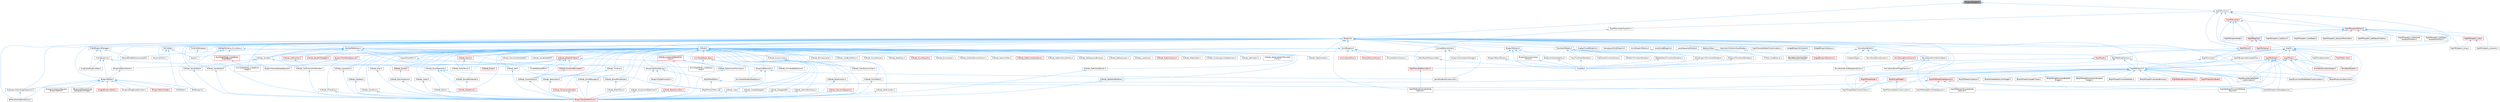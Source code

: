 digraph "BlueprintSupport.h"
{
 // INTERACTIVE_SVG=YES
 // LATEX_PDF_SIZE
  bgcolor="transparent";
  edge [fontname=Helvetica,fontsize=10,labelfontname=Helvetica,labelfontsize=10];
  node [fontname=Helvetica,fontsize=10,shape=box,height=0.2,width=0.4];
  Node1 [id="Node000001",label="BlueprintSupport.h",height=0.2,width=0.4,color="gray40", fillcolor="grey60", style="filled", fontcolor="black",tooltip=" "];
  Node1 -> Node2 [id="edge1_Node000001_Node000002",dir="back",color="steelblue1",style="solid",tooltip=" "];
  Node2 [id="Node000002",label="Blueprint.h",height=0.2,width=0.4,color="grey40", fillcolor="white", style="filled",URL="$d8/d4d/Blueprint_8h.html",tooltip=" "];
  Node2 -> Node3 [id="edge2_Node000002_Node000003",dir="back",color="steelblue1",style="solid",tooltip=" "];
  Node3 [id="Node000003",label="AnimBlueprint.h",height=0.2,width=0.4,color="grey40", fillcolor="white", style="filled",URL="$dc/d30/AnimBlueprint_8h.html",tooltip=" "];
  Node3 -> Node4 [id="edge3_Node000003_Node000004",dir="back",color="steelblue1",style="solid",tooltip=" "];
  Node4 [id="Node000004",label="AnimGraphNode_Base.h",height=0.2,width=0.4,color="red", fillcolor="#FFF0F0", style="filled",URL="$d0/dfb/AnimGraphNode__Base_8h.html",tooltip=" "];
  Node4 -> Node5 [id="edge4_Node000004_Node000005",dir="back",color="steelblue1",style="solid",tooltip=" "];
  Node5 [id="Node000005",label="AnimGraphNodeAlphaOptions.h",height=0.2,width=0.4,color="grey40", fillcolor="white", style="filled",URL="$d6/df6/AnimGraphNodeAlphaOptions_8h.html",tooltip=" "];
  Node4 -> Node40 [id="edge5_Node000004_Node000040",dir="back",color="steelblue1",style="solid",tooltip=" "];
  Node40 [id="Node000040",label="AnimGraphNode_LinkedInput\lPose.h",height=0.2,width=0.4,color="grey40", fillcolor="white", style="filled",URL="$d7/d8c/AnimGraphNode__LinkedInputPose_8h.html",tooltip=" "];
  Node4 -> Node95 [id="edge6_Node000004_Node000095",dir="back",color="steelblue1",style="solid",tooltip=" "];
  Node95 [id="Node000095",label="K2Node_AnimNodeReference.h",height=0.2,width=0.4,color="grey40", fillcolor="white", style="filled",URL="$d2/d81/K2Node__AnimNodeReference_8h.html",tooltip=" "];
  Node3 -> Node96 [id="edge7_Node000003_Node000096",dir="back",color="steelblue1",style="solid",tooltip=" "];
  Node96 [id="Node000096",label="AnimInstanceProxy.h",height=0.2,width=0.4,color="red", fillcolor="#FFF0F0", style="filled",URL="$d6/d6e/AnimInstanceProxy_8h.html",tooltip=" "];
  Node3 -> Node107 [id="edge8_Node000003_Node000107",dir="back",color="steelblue1",style="solid",tooltip=" "];
  Node107 [id="Node000107",label="EditorParentPlayerListObj.h",height=0.2,width=0.4,color="grey40", fillcolor="white", style="filled",URL="$df/d59/EditorParentPlayerListObj_8h.html",tooltip=" "];
  Node107 -> Node108 [id="edge9_Node000107_Node000108",dir="back",color="steelblue1",style="solid",tooltip=" "];
  Node108 [id="Node000108",label="UnrealEd.h",height=0.2,width=0.4,color="grey40", fillcolor="white", style="filled",URL="$d2/d5f/UnrealEd_8h.html",tooltip=" "];
  Node3 -> Node109 [id="edge10_Node000003_Node000109",dir="back",color="steelblue1",style="solid",tooltip=" "];
  Node109 [id="Node000109",label="Engine.h",height=0.2,width=0.4,color="grey40", fillcolor="white", style="filled",URL="$d1/d34/Public_2Engine_8h.html",tooltip=" "];
  Node3 -> Node110 [id="edge11_Node000003_Node000110",dir="back",color="steelblue1",style="solid",tooltip=" "];
  Node110 [id="Node000110",label="EngineSharedPCH.h",height=0.2,width=0.4,color="grey40", fillcolor="white", style="filled",URL="$dc/dbb/EngineSharedPCH_8h.html",tooltip=" "];
  Node110 -> Node111 [id="edge12_Node000110_Node000111",dir="back",color="steelblue1",style="solid",tooltip=" "];
  Node111 [id="Node000111",label="UnrealEdSharedPCH.h",height=0.2,width=0.4,color="grey40", fillcolor="white", style="filled",URL="$d1/de6/UnrealEdSharedPCH_8h.html",tooltip=" "];
  Node3 -> Node112 [id="edge13_Node000003_Node000112",dir="back",color="steelblue1",style="solid",tooltip=" "];
  Node112 [id="Node000112",label="IPersonaPreviewScene.h",height=0.2,width=0.4,color="red", fillcolor="#FFF0F0", style="filled",URL="$d0/d57/IPersonaPreviewScene_8h.html",tooltip=" "];
  Node3 -> Node115 [id="edge14_Node000003_Node000115",dir="back",color="steelblue1",style="solid",tooltip=" "];
  Node115 [id="Node000115",label="PreviewMeshCollection.h",height=0.2,width=0.4,color="grey40", fillcolor="white", style="filled",URL="$dc/d45/PreviewMeshCollection_8h.html",tooltip=" "];
  Node2 -> Node116 [id="edge15_Node000002_Node000116",dir="back",color="steelblue1",style="solid",tooltip=" "];
  Node116 [id="Node000116",label="AnimBlueprintFactory.h",height=0.2,width=0.4,color="grey40", fillcolor="white", style="filled",URL="$dc/d70/AnimBlueprintFactory_8h.html",tooltip=" "];
  Node116 -> Node108 [id="edge16_Node000116_Node000108",dir="back",color="steelblue1",style="solid",tooltip=" "];
  Node2 -> Node117 [id="edge17_Node000002_Node000117",dir="back",color="steelblue1",style="solid",tooltip=" "];
  Node117 [id="Node000117",label="BPVariableDragDropAction.h",height=0.2,width=0.4,color="grey40", fillcolor="white", style="filled",URL="$dd/d23/BPVariableDragDropAction_8h.html",tooltip=" "];
  Node2 -> Node118 [id="edge18_Node000002_Node000118",dir="back",color="steelblue1",style="solid",tooltip=" "];
  Node118 [id="Node000118",label="BehaviorTree.h",height=0.2,width=0.4,color="grey40", fillcolor="white", style="filled",URL="$db/db6/BehaviorTree_8h.html",tooltip=" "];
  Node118 -> Node119 [id="edge19_Node000118_Node000119",dir="back",color="steelblue1",style="solid",tooltip=" "];
  Node119 [id="Node000119",label="BTTask_RunBehavior.h",height=0.2,width=0.4,color="grey40", fillcolor="white", style="filled",URL="$df/def/BTTask__RunBehavior_8h.html",tooltip=" "];
  Node2 -> Node120 [id="edge20_Node000002_Node000120",dir="back",color="steelblue1",style="solid",tooltip=" "];
  Node120 [id="Node000120",label="BlueprintEditor.h",height=0.2,width=0.4,color="grey40", fillcolor="white", style="filled",URL="$df/d7d/BlueprintEditor_8h.html",tooltip=" "];
  Node120 -> Node117 [id="edge21_Node000120_Node000117",dir="back",color="steelblue1",style="solid",tooltip=" "];
  Node120 -> Node121 [id="edge22_Node000120_Node000121",dir="back",color="steelblue1",style="solid",tooltip=" "];
  Node121 [id="Node000121",label="BlueprintDragDropMenuItem.h",height=0.2,width=0.4,color="grey40", fillcolor="white", style="filled",URL="$dc/deb/BlueprintDragDropMenuItem_8h.html",tooltip=" "];
  Node120 -> Node122 [id="edge23_Node000120_Node000122",dir="back",color="steelblue1",style="solid",tooltip=" "];
  Node122 [id="Node000122",label="BlueprintEditorModes.h",height=0.2,width=0.4,color="red", fillcolor="#FFF0F0", style="filled",URL="$d9/d70/BlueprintEditorModes_8h.html",tooltip=" "];
  Node120 -> Node124 [id="edge24_Node000120_Node000124",dir="back",color="steelblue1",style="solid",tooltip=" "];
  Node124 [id="Node000124",label="IDisplayClusterConfigurator\lBlueprintEditor.h",height=0.2,width=0.4,color="grey40", fillcolor="white", style="filled",URL="$dd/d4b/IDisplayClusterConfiguratorBlueprintEditor_8h.html",tooltip=" "];
  Node120 -> Node125 [id="edge25_Node000120_Node000125",dir="back",color="steelblue1",style="solid",tooltip=" "];
  Node125 [id="Node000125",label="MyBlueprintItemDragDropAction.h",height=0.2,width=0.4,color="grey40", fillcolor="white", style="filled",URL="$da/d11/MyBlueprintItemDragDropAction_8h.html",tooltip=" "];
  Node125 -> Node117 [id="edge26_Node000125_Node000117",dir="back",color="steelblue1",style="solid",tooltip=" "];
  Node120 -> Node126 [id="edge27_Node000120_Node000126",dir="back",color="steelblue1",style="solid",tooltip=" "];
  Node126 [id="Node000126",label="SBlueprintEditorSelected\lDebugObjectWidget.h",height=0.2,width=0.4,color="grey40", fillcolor="white", style="filled",URL="$de/d6c/SBlueprintEditorSelectedDebugObjectWidget_8h.html",tooltip=" "];
  Node120 -> Node127 [id="edge28_Node000120_Node000127",dir="back",color="steelblue1",style="solid",tooltip=" "];
  Node127 [id="Node000127",label="SMyBlueprint.h",height=0.2,width=0.4,color="grey40", fillcolor="white", style="filled",URL="$d3/d34/SMyBlueprint_8h.html",tooltip=" "];
  Node120 -> Node128 [id="edge29_Node000120_Node000128",dir="back",color="steelblue1",style="solid",tooltip=" "];
  Node128 [id="Node000128",label="SSCSEditor.h",height=0.2,width=0.4,color="grey40", fillcolor="white", style="filled",URL="$d0/d2e/SSCSEditor_8h.html",tooltip=" "];
  Node120 -> Node129 [id="edge30_Node000120_Node000129",dir="back",color="steelblue1",style="solid",tooltip=" "];
  Node129 [id="Node000129",label="WidgetBlueprintEditor.h",height=0.2,width=0.4,color="red", fillcolor="#FFF0F0", style="filled",URL="$d6/d04/WidgetBlueprintEditor_8h.html",tooltip=" "];
  Node2 -> Node132 [id="edge31_Node000002_Node000132",dir="back",color="steelblue1",style="solid",tooltip=" "];
  Node132 [id="Node000132",label="BlueprintEditorModule.h",height=0.2,width=0.4,color="grey40", fillcolor="white", style="filled",URL="$df/d39/BlueprintEditorModule_8h.html",tooltip=" "];
  Node132 -> Node120 [id="edge32_Node000132_Node000120",dir="back",color="steelblue1",style="solid",tooltip=" "];
  Node2 -> Node133 [id="edge33_Node000002_Node000133",dir="back",color="steelblue1",style="solid",tooltip=" "];
  Node133 [id="Node000133",label="BlueprintEditorSettings.h",height=0.2,width=0.4,color="grey40", fillcolor="white", style="filled",URL="$d4/dbc/BlueprintEditorSettings_8h.html",tooltip=" "];
  Node133 -> Node134 [id="edge34_Node000133_Node000134",dir="back",color="steelblue1",style="solid",tooltip=" "];
  Node134 [id="Node000134",label="BlueprintTypePromotion.h",height=0.2,width=0.4,color="grey40", fillcolor="white", style="filled",URL="$d2/d23/BlueprintTypePromotion_8h.html",tooltip=" "];
  Node133 -> Node135 [id="edge35_Node000133_Node000135",dir="back",color="steelblue1",style="solid",tooltip=" "];
  Node135 [id="Node000135",label="RigVMNewEditor.h",height=0.2,width=0.4,color="grey40", fillcolor="white", style="filled",URL="$df/dd1/RigVMNewEditor_8h.html",tooltip=" "];
  Node135 -> Node136 [id="edge36_Node000135_Node000136",dir="back",color="steelblue1",style="solid",tooltip=" "];
  Node136 [id="Node000136",label="RigVMGraphDetailCustomization.h",height=0.2,width=0.4,color="grey40", fillcolor="white", style="filled",URL="$da/d8c/RigVMGraphDetailCustomization_8h.html",tooltip=" "];
  Node135 -> Node137 [id="edge37_Node000135_Node000137",dir="back",color="steelblue1",style="solid",tooltip=" "];
  Node137 [id="Node000137",label="SRigVMActionMenu.cpp",height=0.2,width=0.4,color="grey40", fillcolor="white", style="filled",URL="$dc/d4c/SRigVMActionMenu_8cpp.html",tooltip=" "];
  Node133 -> Node137 [id="edge38_Node000133_Node000137",dir="back",color="steelblue1",style="solid",tooltip=" "];
  Node2 -> Node138 [id="edge39_Node000002_Node000138",dir="back",color="steelblue1",style="solid",tooltip=" "];
  Node138 [id="Node000138",label="BlueprintEditorUtils.h",height=0.2,width=0.4,color="grey40", fillcolor="white", style="filled",URL="$d7/d3d/BlueprintEditorUtils_8h.html",tooltip=" "];
  Node138 -> Node5 [id="edge40_Node000138_Node000005",dir="back",color="steelblue1",style="solid",tooltip=" "];
  Node138 -> Node139 [id="edge41_Node000138_Node000139",dir="back",color="steelblue1",style="solid",tooltip=" "];
  Node139 [id="Node000139",label="GameModeInfoCustomizer.h",height=0.2,width=0.4,color="grey40", fillcolor="white", style="filled",URL="$d5/df3/GameModeInfoCustomizer_8h.html",tooltip=" "];
  Node138 -> Node137 [id="edge42_Node000138_Node000137",dir="back",color="steelblue1",style="solid",tooltip=" "];
  Node2 -> Node140 [id="edge43_Node000002_Node000140",dir="back",color="steelblue1",style="solid",tooltip=" "];
  Node140 [id="Node000140",label="BlueprintFactory.h",height=0.2,width=0.4,color="grey40", fillcolor="white", style="filled",URL="$dd/d80/BlueprintFactory_8h.html",tooltip=" "];
  Node140 -> Node141 [id="edge44_Node000140_Node000141",dir="back",color="steelblue1",style="solid",tooltip=" "];
  Node141 [id="Node000141",label="BlueprintFunctionLibrary\lFactory.h",height=0.2,width=0.4,color="grey40", fillcolor="white", style="filled",URL="$d2/d9c/BlueprintFunctionLibraryFactory_8h.html",tooltip=" "];
  Node141 -> Node108 [id="edge45_Node000141_Node000108",dir="back",color="steelblue1",style="solid",tooltip=" "];
  Node140 -> Node142 [id="edge46_Node000140_Node000142",dir="back",color="steelblue1",style="solid",tooltip=" "];
  Node142 [id="Node000142",label="BlueprintInterfaceFactory.h",height=0.2,width=0.4,color="grey40", fillcolor="white", style="filled",URL="$d0/de3/BlueprintInterfaceFactory_8h.html",tooltip=" "];
  Node142 -> Node108 [id="edge47_Node000142_Node000108",dir="back",color="steelblue1",style="solid",tooltip=" "];
  Node140 -> Node143 [id="edge48_Node000140_Node000143",dir="back",color="steelblue1",style="solid",tooltip=" "];
  Node143 [id="Node000143",label="BlueprintMacroFactory.h",height=0.2,width=0.4,color="grey40", fillcolor="white", style="filled",URL="$db/d97/BlueprintMacroFactory_8h.html",tooltip=" "];
  Node143 -> Node108 [id="edge49_Node000143_Node000108",dir="back",color="steelblue1",style="solid",tooltip=" "];
  Node140 -> Node108 [id="edge50_Node000140_Node000108",dir="back",color="steelblue1",style="solid",tooltip=" "];
  Node2 -> Node144 [id="edge51_Node000002_Node000144",dir="back",color="steelblue1",style="solid",tooltip=" "];
  Node144 [id="Node000144",label="BlueprintVariableNodeSpawner.h",height=0.2,width=0.4,color="grey40", fillcolor="white", style="filled",URL="$db/dba/BlueprintVariableNodeSpawner_8h.html",tooltip=" "];
  Node2 -> Node145 [id="edge52_Node000002_Node000145",dir="back",color="steelblue1",style="solid",tooltip=" "];
  Node145 [id="Node000145",label="DisplayClusterBlueprint.h",height=0.2,width=0.4,color="grey40", fillcolor="white", style="filled",URL="$d0/d44/DisplayClusterBlueprint_8h.html",tooltip=" "];
  Node2 -> Node146 [id="edge53_Node000002_Node000146",dir="back",color="steelblue1",style="solid",tooltip=" "];
  Node146 [id="Node000146",label="EdGraphSchema_K2_Actions.h",height=0.2,width=0.4,color="grey40", fillcolor="white", style="filled",URL="$d8/d9c/EdGraphSchema__K2__Actions_8h.html",tooltip=" "];
  Node146 -> Node35 [id="edge54_Node000146_Node000035",dir="back",color="steelblue1",style="solid",tooltip=" "];
  Node35 [id="Node000035",label="AnimGraphNode_LinkedAnim\lGraphBase.h",height=0.2,width=0.4,color="red", fillcolor="#FFF0F0", style="filled",URL="$d5/de1/AnimGraphNode__LinkedAnimGraphBase_8h.html",tooltip=" "];
  Node35 -> Node36 [id="edge55_Node000035_Node000036",dir="back",color="steelblue1",style="solid",tooltip=" "];
  Node36 [id="Node000036",label="AnimGraphNode_LinkedAnim\lGraph.h",height=0.2,width=0.4,color="grey40", fillcolor="white", style="filled",URL="$da/dd5/AnimGraphNode__LinkedAnimGraph_8h.html",tooltip=" "];
  Node146 -> Node147 [id="edge56_Node000146_Node000147",dir="back",color="steelblue1",style="solid",tooltip=" "];
  Node147 [id="Node000147",label="BlueprintGraphDefinitions.h",height=0.2,width=0.4,color="red", fillcolor="#FFF0F0", style="filled",URL="$d7/d5e/BlueprintGraphDefinitions_8h.html",tooltip=" "];
  Node146 -> Node149 [id="edge57_Node000146_Node000149",dir="back",color="steelblue1",style="solid",tooltip=" "];
  Node149 [id="Node000149",label="RigVMEdGraphSchema.h",height=0.2,width=0.4,color="grey40", fillcolor="white", style="filled",URL="$dc/de3/RigVMEdGraphSchema_8h.html",tooltip=" "];
  Node149 -> Node150 [id="edge58_Node000149_Node000150",dir="back",color="steelblue1",style="solid",tooltip=" "];
  Node150 [id="Node000150",label="RigVMBlueprint.h",height=0.2,width=0.4,color="grey40", fillcolor="white", style="filled",URL="$df/d44/RigVMBlueprint_8h.html",tooltip=" "];
  Node150 -> Node151 [id="edge59_Node000150_Node000151",dir="back",color="steelblue1",style="solid",tooltip=" "];
  Node151 [id="Node000151",label="RigVMCommentNodeDetailCustomization.h",height=0.2,width=0.4,color="grey40", fillcolor="white", style="filled",URL="$de/ddb/RigVMCommentNodeDetailCustomization_8h.html",tooltip=" "];
  Node150 -> Node152 [id="edge60_Node000150_Node000152",dir="back",color="steelblue1",style="solid",tooltip=" "];
  Node152 [id="Node000152",label="RigVMEdGraphFunctionRefNode\lSpawner.h",height=0.2,width=0.4,color="grey40", fillcolor="white", style="filled",URL="$d3/d16/RigVMEdGraphFunctionRefNodeSpawner_8h.html",tooltip=" "];
  Node150 -> Node153 [id="edge61_Node000150_Node000153",dir="back",color="steelblue1",style="solid",tooltip=" "];
  Node153 [id="Node000153",label="RigVMEdGraphNodeSpawner.h",height=0.2,width=0.4,color="red", fillcolor="#FFF0F0", style="filled",URL="$d4/d8b/RigVMEdGraphNodeSpawner_8h.html",tooltip=" "];
  Node153 -> Node154 [id="edge62_Node000153_Node000154",dir="back",color="steelblue1",style="solid",tooltip=" "];
  Node154 [id="Node000154",label="RigVMEdGraphEnumNodeSpawner.h",height=0.2,width=0.4,color="grey40", fillcolor="white", style="filled",URL="$d3/dfd/RigVMEdGraphEnumNodeSpawner_8h.html",tooltip=" "];
  Node153 -> Node152 [id="edge63_Node000153_Node000152",dir="back",color="steelblue1",style="solid",tooltip=" "];
  Node153 -> Node156 [id="edge64_Node000153_Node000156",dir="back",color="steelblue1",style="solid",tooltip=" "];
  Node156 [id="Node000156",label="RigVMEdGraphTemplateNode\lSpawner.h",height=0.2,width=0.4,color="grey40", fillcolor="white", style="filled",URL="$d9/d6c/RigVMEdGraphTemplateNodeSpawner_8h.html",tooltip=" "];
  Node153 -> Node157 [id="edge65_Node000153_Node000157",dir="back",color="steelblue1",style="solid",tooltip=" "];
  Node157 [id="Node000157",label="RigVMEdGraphUnitNodeSpawner.h",height=0.2,width=0.4,color="grey40", fillcolor="white", style="filled",URL="$d3/d6b/RigVMEdGraphUnitNodeSpawner_8h.html",tooltip=" "];
  Node153 -> Node158 [id="edge66_Node000153_Node000158",dir="back",color="steelblue1",style="solid",tooltip=" "];
  Node158 [id="Node000158",label="RigVMEdGraphVariableNode\lSpawner.h",height=0.2,width=0.4,color="grey40", fillcolor="white", style="filled",URL="$d0/d83/RigVMEdGraphVariableNodeSpawner_8h.html",tooltip=" "];
  Node150 -> Node157 [id="edge67_Node000150_Node000157",dir="back",color="steelblue1",style="solid",tooltip=" "];
  Node150 -> Node159 [id="edge68_Node000150_Node000159",dir="back",color="steelblue1",style="solid",tooltip=" "];
  Node159 [id="Node000159",label="RigVMEditorBlueprintLibrary.h",height=0.2,width=0.4,color="red", fillcolor="#FFF0F0", style="filled",URL="$d9/d31/RigVMEditorBlueprintLibrary_8h.html",tooltip=" "];
  Node150 -> Node136 [id="edge69_Node000150_Node000136",dir="back",color="steelblue1",style="solid",tooltip=" "];
  Node150 -> Node161 [id="edge70_Node000150_Node000161",dir="back",color="steelblue1",style="solid",tooltip=" "];
  Node161 [id="Node000161",label="RigVMLocalVariableDetail\lCustomization.h",height=0.2,width=0.4,color="grey40", fillcolor="white", style="filled",URL="$de/de8/RigVMLocalVariableDetailCustomization_8h.html",tooltip=" "];
  Node150 -> Node162 [id="edge71_Node000150_Node000162",dir="back",color="steelblue1",style="solid",tooltip=" "];
  Node162 [id="Node000162",label="RigVMTreeToolkitNode.h",height=0.2,width=0.4,color="red", fillcolor="#FFF0F0", style="filled",URL="$dc/d84/RigVMTreeToolkitNode_8h.html",tooltip=" "];
  Node150 -> Node167 [id="edge72_Node000150_Node000167",dir="back",color="steelblue1",style="solid",tooltip=" "];
  Node167 [id="Node000167",label="RigVMVariantDetailCustomization.h",height=0.2,width=0.4,color="grey40", fillcolor="white", style="filled",URL="$d2/db8/RigVMVariantDetailCustomization_8h.html",tooltip=" "];
  Node150 -> Node137 [id="edge73_Node000150_Node000137",dir="back",color="steelblue1",style="solid",tooltip=" "];
  Node150 -> Node168 [id="edge74_Node000150_Node000168",dir="back",color="steelblue1",style="solid",tooltip=" "];
  Node168 [id="Node000168",label="SRigVMDetailsInspector.h",height=0.2,width=0.4,color="grey40", fillcolor="white", style="filled",URL="$df/dfb/SRigVMDetailsInspector_8h.html",tooltip=" "];
  Node150 -> Node169 [id="edge75_Node000150_Node000169",dir="back",color="steelblue1",style="solid",tooltip=" "];
  Node169 [id="Node000169",label="SRigVMExecutionStackView.h",height=0.2,width=0.4,color="grey40", fillcolor="white", style="filled",URL="$d9/d2b/SRigVMExecutionStackView_8h.html",tooltip=" "];
  Node150 -> Node170 [id="edge76_Node000150_Node000170",dir="back",color="steelblue1",style="solid",tooltip=" "];
  Node170 [id="Node000170",label="SRigVMGraphBreakLinksWidget.h",height=0.2,width=0.4,color="grey40", fillcolor="white", style="filled",URL="$d8/d4a/SRigVMGraphBreakLinksWidget_8h.html",tooltip=" "];
  Node150 -> Node171 [id="edge77_Node000150_Node000171",dir="back",color="steelblue1",style="solid",tooltip=" "];
  Node171 [id="Node000171",label="SRigVMGraphChangePinType.h",height=0.2,width=0.4,color="grey40", fillcolor="white", style="filled",URL="$d4/da7/SRigVMGraphChangePinType_8h.html",tooltip=" "];
  Node150 -> Node172 [id="edge78_Node000150_Node000172",dir="back",color="steelblue1",style="solid",tooltip=" "];
  Node172 [id="Node000172",label="SRigVMGraphFunctionBulkEdit\lWidget.h",height=0.2,width=0.4,color="grey40", fillcolor="white", style="filled",URL="$db/dbf/SRigVMGraphFunctionBulkEditWidget_8h.html",tooltip=" "];
  Node150 -> Node173 [id="edge79_Node000150_Node000173",dir="back",color="steelblue1",style="solid",tooltip=" "];
  Node173 [id="Node000173",label="SRigVMGraphFunctionLocalization\lWidget.h",height=0.2,width=0.4,color="grey40", fillcolor="white", style="filled",URL="$dd/d59/SRigVMGraphFunctionLocalizationWidget_8h.html",tooltip=" "];
  Node150 -> Node174 [id="edge80_Node000150_Node000174",dir="back",color="steelblue1",style="solid",tooltip=" "];
  Node174 [id="Node000174",label="SRigVMGraphNode.h",height=0.2,width=0.4,color="red", fillcolor="#FFF0F0", style="filled",URL="$d0/d1e/SRigVMGraphNode_8h.html",tooltip=" "];
  Node174 -> Node136 [id="edge81_Node000174_Node000136",dir="back",color="steelblue1",style="solid",tooltip=" "];
  Node150 -> Node176 [id="edge82_Node000150_Node000176",dir="back",color="steelblue1",style="solid",tooltip=" "];
  Node176 [id="Node000176",label="SRigVMGraphPinUserDataPath.h",height=0.2,width=0.4,color="grey40", fillcolor="white", style="filled",URL="$d5/d31/SRigVMGraphPinUserDataPath_8h.html",tooltip=" "];
  Node150 -> Node177 [id="edge83_Node000150_Node000177",dir="back",color="steelblue1",style="solid",tooltip=" "];
  Node177 [id="Node000177",label="SRigVMGraphPinVariableBinding.h",height=0.2,width=0.4,color="grey40", fillcolor="white", style="filled",URL="$db/dca/SRigVMGraphPinVariableBinding_8h.html",tooltip=" "];
  Node150 -> Node178 [id="edge84_Node000150_Node000178",dir="back",color="steelblue1",style="solid",tooltip=" "];
  Node178 [id="Node000178",label="SRigVMLogWidget.h",height=0.2,width=0.4,color="red", fillcolor="#FFF0F0", style="filled",URL="$d9/dab/SRigVMLogWidget_8h.html",tooltip=" "];
  Node178 -> Node136 [id="edge85_Node000178_Node000136",dir="back",color="steelblue1",style="solid",tooltip=" "];
  Node178 -> Node167 [id="edge86_Node000178_Node000167",dir="back",color="steelblue1",style="solid",tooltip=" "];
  Node149 -> Node136 [id="edge87_Node000149_Node000136",dir="back",color="steelblue1",style="solid",tooltip=" "];
  Node149 -> Node161 [id="edge88_Node000149_Node000161",dir="back",color="steelblue1",style="solid",tooltip=" "];
  Node146 -> Node127 [id="edge89_Node000146_Node000127",dir="back",color="steelblue1",style="solid",tooltip=" "];
  Node2 -> Node109 [id="edge90_Node000002_Node000109",dir="back",color="steelblue1",style="solid",tooltip=" "];
  Node2 -> Node110 [id="edge91_Node000002_Node000110",dir="back",color="steelblue1",style="solid",tooltip=" "];
  Node2 -> Node180 [id="edge92_Node000002_Node000180",dir="back",color="steelblue1",style="solid",tooltip=" "];
  Node180 [id="Node000180",label="FindInBlueprintManager.h",height=0.2,width=0.4,color="grey40", fillcolor="white", style="filled",URL="$db/d3b/FindInBlueprintManager_8h.html",tooltip=" "];
  Node180 -> Node181 [id="edge93_Node000180_Node000181",dir="back",color="steelblue1",style="solid",tooltip=" "];
  Node181 [id="Node000181",label="FindInBlueprints.h",height=0.2,width=0.4,color="grey40", fillcolor="white", style="filled",URL="$d0/d27/FindInBlueprints_8h.html",tooltip=" "];
  Node181 -> Node120 [id="edge94_Node000181_Node000120",dir="back",color="steelblue1",style="solid",tooltip=" "];
  Node181 -> Node133 [id="edge95_Node000181_Node000133",dir="back",color="steelblue1",style="solid",tooltip=" "];
  Node181 -> Node182 [id="edge96_Node000181_Node000182",dir="back",color="steelblue1",style="solid",tooltip=" "];
  Node182 [id="Node000182",label="ImaginaryBlueprintData.h",height=0.2,width=0.4,color="grey40", fillcolor="white", style="filled",URL="$d9/d16/ImaginaryBlueprintData_8h.html",tooltip=" "];
  Node180 -> Node182 [id="edge97_Node000180_Node000182",dir="back",color="steelblue1",style="solid",tooltip=" "];
  Node180 -> Node183 [id="edge98_Node000180_Node000183",dir="back",color="steelblue1",style="solid",tooltip=" "];
  Node183 [id="Node000183",label="ReplaceNodeReferencesHelper.h",height=0.2,width=0.4,color="grey40", fillcolor="white", style="filled",URL="$de/d84/ReplaceNodeReferencesHelper_8h.html",tooltip=" "];
  Node2 -> Node139 [id="edge99_Node000002_Node000139",dir="back",color="steelblue1",style="solid",tooltip=" "];
  Node2 -> Node184 [id="edge100_Node000002_Node000184",dir="back",color="steelblue1",style="solid",tooltip=" "];
  Node184 [id="Node000184",label="GameplayAbilityBlueprint.h",height=0.2,width=0.4,color="grey40", fillcolor="white", style="filled",URL="$d2/d20/GameplayAbilityBlueprint_8h.html",tooltip=" "];
  Node2 -> Node185 [id="edge101_Node000002_Node000185",dir="back",color="steelblue1",style="solid",tooltip=" "];
  Node185 [id="Node000185",label="GeometryCollectionAssetNodes.h",height=0.2,width=0.4,color="grey40", fillcolor="white", style="filled",URL="$da/da1/GeometryCollectionAssetNodes_8h.html",tooltip=" "];
  Node185 -> Node186 [id="edge102_Node000185_Node000186",dir="back",color="steelblue1",style="solid",tooltip=" "];
  Node186 [id="Node000186",label="GeometryCollectionStatic\lMeshToCollectionNode.h",height=0.2,width=0.4,color="grey40", fillcolor="white", style="filled",URL="$d4/d05/GeometryCollectionStaticMeshToCollectionNode_8h.html",tooltip=" "];
  Node2 -> Node187 [id="edge103_Node000002_Node000187",dir="back",color="steelblue1",style="solid",tooltip=" "];
  Node187 [id="Node000187",label="K2Node.h",height=0.2,width=0.4,color="grey40", fillcolor="white", style="filled",URL="$d5/d94/K2Node_8h.html",tooltip=" "];
  Node187 -> Node4 [id="edge104_Node000187_Node000004",dir="back",color="steelblue1",style="solid",tooltip=" "];
  Node187 -> Node188 [id="edge105_Node000187_Node000188",dir="back",color="steelblue1",style="solid",tooltip=" "];
  Node188 [id="Node000188",label="BlueprintFieldNodeSpawner.h",height=0.2,width=0.4,color="red", fillcolor="#FFF0F0", style="filled",URL="$da/d70/BlueprintFieldNodeSpawner_8h.html",tooltip=" "];
  Node188 -> Node144 [id="edge106_Node000188_Node000144",dir="back",color="steelblue1",style="solid",tooltip=" "];
  Node187 -> Node95 [id="edge107_Node000187_Node000095",dir="back",color="steelblue1",style="solid",tooltip=" "];
  Node187 -> Node191 [id="edge108_Node000187_Node000191",dir="back",color="steelblue1",style="solid",tooltip=" "];
  Node191 [id="Node000191",label="K2Node_AssignmentStatement.h",height=0.2,width=0.4,color="grey40", fillcolor="white", style="filled",URL="$d1/d32/K2Node__AssignmentStatement_8h.html",tooltip=" "];
  Node191 -> Node147 [id="edge109_Node000191_Node000147",dir="back",color="steelblue1",style="solid",tooltip=" "];
  Node187 -> Node192 [id="edge110_Node000187_Node000192",dir="back",color="steelblue1",style="solid",tooltip=" "];
  Node192 [id="Node000192",label="K2Node_BaseAsyncTask.h",height=0.2,width=0.4,color="red", fillcolor="#FFF0F0", style="filled",URL="$d5/db7/K2Node__BaseAsyncTask_8h.html",tooltip=" "];
  Node192 -> Node147 [id="edge111_Node000192_Node000147",dir="back",color="steelblue1",style="solid",tooltip=" "];
  Node187 -> Node195 [id="edge112_Node000187_Node000195",dir="back",color="steelblue1",style="solid",tooltip=" "];
  Node195 [id="Node000195",label="K2Node_BaseMCDelegate.h",height=0.2,width=0.4,color="red", fillcolor="#FFF0F0", style="filled",URL="$dd/d9b/K2Node__BaseMCDelegate_8h.html",tooltip=" "];
  Node187 -> Node201 [id="edge113_Node000187_Node000201",dir="back",color="steelblue1",style="solid",tooltip=" "];
  Node201 [id="Node000201",label="K2Node_BitmaskLiteral.h",height=0.2,width=0.4,color="grey40", fillcolor="white", style="filled",URL="$dc/de6/K2Node__BitmaskLiteral_8h.html",tooltip=" "];
  Node187 -> Node202 [id="edge114_Node000187_Node000202",dir="back",color="steelblue1",style="solid",tooltip=" "];
  Node202 [id="Node000202",label="K2Node_BreakStruct.h",height=0.2,width=0.4,color="grey40", fillcolor="white", style="filled",URL="$df/d93/K2Node__BreakStruct_8h.html",tooltip=" "];
  Node202 -> Node147 [id="edge115_Node000202_Node000147",dir="back",color="steelblue1",style="solid",tooltip=" "];
  Node187 -> Node203 [id="edge116_Node000187_Node000203",dir="back",color="steelblue1",style="solid",tooltip=" "];
  Node203 [id="Node000203",label="K2Node_CallFunction.h",height=0.2,width=0.4,color="red", fillcolor="#FFF0F0", style="filled",URL="$d5/d5f/K2Node__CallFunction_8h.html",tooltip=" "];
  Node203 -> Node209 [id="edge117_Node000203_Node000209",dir="back",color="steelblue1",style="solid",tooltip=" "];
  Node209 [id="Node000209",label="K2Node_CallFunctionOnMember.h",height=0.2,width=0.4,color="grey40", fillcolor="white", style="filled",URL="$d8/d2f/K2Node__CallFunctionOnMember_8h.html",tooltip=" "];
  Node209 -> Node147 [id="edge118_Node000209_Node000147",dir="back",color="steelblue1",style="solid",tooltip=" "];
  Node187 -> Node221 [id="edge119_Node000187_Node000221",dir="back",color="steelblue1",style="solid",tooltip=" "];
  Node221 [id="Node000221",label="K2Node_CastByteToEnum.h",height=0.2,width=0.4,color="grey40", fillcolor="white", style="filled",URL="$d7/dcf/K2Node__CastByteToEnum_8h.html",tooltip=" "];
  Node187 -> Node222 [id="edge120_Node000187_Node000222",dir="back",color="steelblue1",style="solid",tooltip=" "];
  Node222 [id="Node000222",label="K2Node_ClassDynamicCast.h",height=0.2,width=0.4,color="grey40", fillcolor="white", style="filled",URL="$d1/d23/K2Node__ClassDynamicCast_8h.html",tooltip=" "];
  Node187 -> Node223 [id="edge121_Node000187_Node000223",dir="back",color="steelblue1",style="solid",tooltip=" "];
  Node223 [id="Node000223",label="K2Node_ConstructObjectFrom\lClass.h",height=0.2,width=0.4,color="red", fillcolor="#FFF0F0", style="filled",URL="$d6/de4/K2Node__ConstructObjectFromClass_8h.html",tooltip=" "];
  Node223 -> Node147 [id="edge122_Node000223_Node000147",dir="back",color="steelblue1",style="solid",tooltip=" "];
  Node223 -> Node226 [id="edge123_Node000223_Node000226",dir="back",color="steelblue1",style="solid",tooltip=" "];
  Node226 [id="Node000226",label="K2Node_SpawnActorFromClass.h",height=0.2,width=0.4,color="grey40", fillcolor="white", style="filled",URL="$dc/d71/K2Node__SpawnActorFromClass_8h.html",tooltip=" "];
  Node226 -> Node147 [id="edge124_Node000226_Node000147",dir="back",color="steelblue1",style="solid",tooltip=" "];
  Node187 -> Node227 [id="edge125_Node000187_Node000227",dir="back",color="steelblue1",style="solid",tooltip=" "];
  Node227 [id="Node000227",label="K2Node_ConvertAsset.h",height=0.2,width=0.4,color="grey40", fillcolor="white", style="filled",URL="$d0/da7/K2Node__ConvertAsset_8h.html",tooltip=" "];
  Node187 -> Node228 [id="edge126_Node000187_Node000228",dir="back",color="steelblue1",style="solid",tooltip=" "];
  Node228 [id="Node000228",label="K2Node_Copy.h",height=0.2,width=0.4,color="grey40", fillcolor="white", style="filled",URL="$d5/dce/K2Node__Copy_8h.html",tooltip=" "];
  Node228 -> Node147 [id="edge127_Node000228_Node000147",dir="back",color="steelblue1",style="solid",tooltip=" "];
  Node187 -> Node229 [id="edge128_Node000187_Node000229",dir="back",color="steelblue1",style="solid",tooltip=" "];
  Node229 [id="Node000229",label="K2Node_CreateDelegate.h",height=0.2,width=0.4,color="grey40", fillcolor="white", style="filled",URL="$d2/d7e/K2Node__CreateDelegate_8h.html",tooltip=" "];
  Node229 -> Node147 [id="edge129_Node000229_Node000147",dir="back",color="steelblue1",style="solid",tooltip=" "];
  Node187 -> Node230 [id="edge130_Node000187_Node000230",dir="back",color="steelblue1",style="solid",tooltip=" "];
  Node230 [id="Node000230",label="K2Node_DeadClass.h",height=0.2,width=0.4,color="grey40", fillcolor="white", style="filled",URL="$df/d0c/K2Node__DeadClass_8h.html",tooltip=" "];
  Node187 -> Node231 [id="edge131_Node000187_Node000231",dir="back",color="steelblue1",style="solid",tooltip=" "];
  Node231 [id="Node000231",label="K2Node_DelegateSet.h",height=0.2,width=0.4,color="grey40", fillcolor="white", style="filled",URL="$d0/d7b/K2Node__DelegateSet_8h.html",tooltip=" "];
  Node231 -> Node147 [id="edge132_Node000231_Node000147",dir="back",color="steelblue1",style="solid",tooltip=" "];
  Node187 -> Node232 [id="edge133_Node000187_Node000232",dir="back",color="steelblue1",style="solid",tooltip=" "];
  Node232 [id="Node000232",label="K2Node_DoOnceMultiInput.h",height=0.2,width=0.4,color="grey40", fillcolor="white", style="filled",URL="$d8/db3/K2Node__DoOnceMultiInput_8h.html",tooltip=" "];
  Node232 -> Node147 [id="edge134_Node000232_Node000147",dir="back",color="steelblue1",style="solid",tooltip=" "];
  Node187 -> Node233 [id="edge135_Node000187_Node000233",dir="back",color="steelblue1",style="solid",tooltip=" "];
  Node233 [id="Node000233",label="K2Node_DynamicCast.h",height=0.2,width=0.4,color="grey40", fillcolor="white", style="filled",URL="$dc/d1c/K2Node__DynamicCast_8h.html",tooltip=" "];
  Node233 -> Node147 [id="edge136_Node000233_Node000147",dir="back",color="steelblue1",style="solid",tooltip=" "];
  Node233 -> Node222 [id="edge137_Node000233_Node000222",dir="back",color="steelblue1",style="solid",tooltip=" "];
  Node187 -> Node234 [id="edge138_Node000187_Node000234",dir="back",color="steelblue1",style="solid",tooltip=" "];
  Node234 [id="Node000234",label="K2Node_EaseFunction.h",height=0.2,width=0.4,color="grey40", fillcolor="white", style="filled",URL="$d7/db4/K2Node__EaseFunction_8h.html",tooltip=" "];
  Node234 -> Node147 [id="edge139_Node000234_Node000147",dir="back",color="steelblue1",style="solid",tooltip=" "];
  Node187 -> Node235 [id="edge140_Node000187_Node000235",dir="back",color="steelblue1",style="solid",tooltip=" "];
  Node235 [id="Node000235",label="K2Node_EditablePinBase.h",height=0.2,width=0.4,color="red", fillcolor="#FFF0F0", style="filled",URL="$dd/d63/K2Node__EditablePinBase_8h.html",tooltip=" "];
  Node235 -> Node132 [id="edge141_Node000235_Node000132",dir="back",color="steelblue1",style="solid",tooltip=" "];
  Node235 -> Node138 [id="edge142_Node000235_Node000138",dir="back",color="steelblue1",style="solid",tooltip=" "];
  Node235 -> Node237 [id="edge143_Node000235_Node000237",dir="back",color="steelblue1",style="solid",tooltip=" "];
  Node237 [id="Node000237",label="K2Node_Event.h",height=0.2,width=0.4,color="red", fillcolor="#FFF0F0", style="filled",URL="$dd/d9e/K2Node__Event_8h.html",tooltip=" "];
  Node235 -> Node251 [id="edge144_Node000235_Node000251",dir="back",color="steelblue1",style="solid",tooltip=" "];
  Node251 [id="Node000251",label="K2Node_FunctionEntry.h",height=0.2,width=0.4,color="grey40", fillcolor="white", style="filled",URL="$d8/d11/K2Node__FunctionEntry_8h.html",tooltip=" "];
  Node251 -> Node147 [id="edge145_Node000251_Node000147",dir="back",color="steelblue1",style="solid",tooltip=" "];
  Node235 -> Node252 [id="edge146_Node000235_Node000252",dir="back",color="steelblue1",style="solid",tooltip=" "];
  Node252 [id="Node000252",label="K2Node_FunctionTerminator.h",height=0.2,width=0.4,color="red", fillcolor="#FFF0F0", style="filled",URL="$df/d4a/K2Node__FunctionTerminator_8h.html",tooltip=" "];
  Node252 -> Node251 [id="edge147_Node000252_Node000251",dir="back",color="steelblue1",style="solid",tooltip=" "];
  Node235 -> Node254 [id="edge148_Node000235_Node000254",dir="back",color="steelblue1",style="solid",tooltip=" "];
  Node254 [id="Node000254",label="K2Node_Tunnel.h",height=0.2,width=0.4,color="red", fillcolor="#FFF0F0", style="filled",URL="$d2/d04/K2Node__Tunnel_8h.html",tooltip=" "];
  Node254 -> Node257 [id="edge149_Node000254_Node000257",dir="back",color="steelblue1",style="solid",tooltip=" "];
  Node257 [id="Node000257",label="K2Node_MacroInstance.h",height=0.2,width=0.4,color="grey40", fillcolor="white", style="filled",URL="$d1/d45/K2Node__MacroInstance_8h.html",tooltip=" "];
  Node257 -> Node147 [id="edge150_Node000257_Node000147",dir="back",color="steelblue1",style="solid",tooltip=" "];
  Node235 -> Node111 [id="edge151_Node000235_Node000111",dir="back",color="steelblue1",style="solid",tooltip=" "];
  Node187 -> Node258 [id="edge152_Node000187_Node000258",dir="back",color="steelblue1",style="solid",tooltip=" "];
  Node258 [id="Node000258",label="K2Node_EnumEquality.h",height=0.2,width=0.4,color="red", fillcolor="#FFF0F0", style="filled",URL="$d4/d88/K2Node__EnumEquality_8h.html",tooltip=" "];
  Node187 -> Node260 [id="edge153_Node000187_Node000260",dir="back",color="steelblue1",style="solid",tooltip=" "];
  Node260 [id="Node000260",label="K2Node_EnumLiteral.h",height=0.2,width=0.4,color="grey40", fillcolor="white", style="filled",URL="$d3/d1c/K2Node__EnumLiteral_8h.html",tooltip=" "];
  Node187 -> Node261 [id="edge154_Node000187_Node000261",dir="back",color="steelblue1",style="solid",tooltip=" "];
  Node261 [id="Node000261",label="K2Node_ExecutionSequence.h",height=0.2,width=0.4,color="red", fillcolor="#FFF0F0", style="filled",URL="$da/d97/K2Node__ExecutionSequence_8h.html",tooltip=" "];
  Node261 -> Node147 [id="edge155_Node000261_Node000147",dir="back",color="steelblue1",style="solid",tooltip=" "];
  Node187 -> Node263 [id="edge156_Node000187_Node000263",dir="back",color="steelblue1",style="solid",tooltip=" "];
  Node263 [id="Node000263",label="K2Node_ForEachElementInEnum.h",height=0.2,width=0.4,color="grey40", fillcolor="white", style="filled",URL="$d2/d15/K2Node__ForEachElementInEnum_8h.html",tooltip=" "];
  Node187 -> Node264 [id="edge157_Node000187_Node000264",dir="back",color="steelblue1",style="solid",tooltip=" "];
  Node264 [id="Node000264",label="K2Node_FormatText.h",height=0.2,width=0.4,color="grey40", fillcolor="white", style="filled",URL="$d0/d94/K2Node__FormatText_8h.html",tooltip=" "];
  Node264 -> Node147 [id="edge158_Node000264_Node000147",dir="back",color="steelblue1",style="solid",tooltip=" "];
  Node187 -> Node265 [id="edge159_Node000187_Node000265",dir="back",color="steelblue1",style="solid",tooltip=" "];
  Node265 [id="Node000265",label="K2Node_GenericToText.h",height=0.2,width=0.4,color="grey40", fillcolor="white", style="filled",URL="$d7/dc1/K2Node__GenericToText_8h.html",tooltip=" "];
  Node187 -> Node266 [id="edge160_Node000187_Node000266",dir="back",color="steelblue1",style="solid",tooltip=" "];
  Node266 [id="Node000266",label="K2Node_GetArrayItem.h",height=0.2,width=0.4,color="grey40", fillcolor="white", style="filled",URL="$df/db6/K2Node__GetArrayItem_8h.html",tooltip=" "];
  Node266 -> Node147 [id="edge161_Node000266_Node000147",dir="back",color="steelblue1",style="solid",tooltip=" "];
  Node187 -> Node267 [id="edge162_Node000187_Node000267",dir="back",color="steelblue1",style="solid",tooltip=" "];
  Node267 [id="Node000267",label="K2Node_GetClassDefaults.h",height=0.2,width=0.4,color="grey40", fillcolor="white", style="filled",URL="$d8/d5e/K2Node__GetClassDefaults_8h.html",tooltip=" "];
  Node267 -> Node147 [id="edge163_Node000267_Node000147",dir="back",color="steelblue1",style="solid",tooltip=" "];
  Node187 -> Node268 [id="edge164_Node000187_Node000268",dir="back",color="steelblue1",style="solid",tooltip=" "];
  Node268 [id="Node000268",label="K2Node_GetDataTableRow.h",height=0.2,width=0.4,color="grey40", fillcolor="white", style="filled",URL="$d5/d7f/K2Node__GetDataTableRow_8h.html",tooltip=" "];
  Node268 -> Node147 [id="edge165_Node000268_Node000147",dir="back",color="steelblue1",style="solid",tooltip=" "];
  Node187 -> Node269 [id="edge166_Node000187_Node000269",dir="back",color="steelblue1",style="solid",tooltip=" "];
  Node269 [id="Node000269",label="K2Node_GetEnumeratorName.h",height=0.2,width=0.4,color="red", fillcolor="#FFF0F0", style="filled",URL="$d1/d1f/K2Node__GetEnumeratorName_8h.html",tooltip=" "];
  Node187 -> Node271 [id="edge167_Node000187_Node000271",dir="back",color="steelblue1",style="solid",tooltip=" "];
  Node271 [id="Node000271",label="K2Node_GetNumEnumEntries.h",height=0.2,width=0.4,color="grey40", fillcolor="white", style="filled",URL="$d6/d60/K2Node__GetNumEnumEntries_8h.html",tooltip=" "];
  Node187 -> Node272 [id="edge168_Node000187_Node000272",dir="back",color="steelblue1",style="solid",tooltip=" "];
  Node272 [id="Node000272",label="K2Node_GetSequenceBinding.h",height=0.2,width=0.4,color="grey40", fillcolor="white", style="filled",URL="$dc/d62/K2Node__GetSequenceBinding_8h.html",tooltip=" "];
  Node187 -> Node273 [id="edge169_Node000187_Node000273",dir="back",color="steelblue1",style="solid",tooltip=" "];
  Node273 [id="Node000273",label="K2Node_GetSubsystem.h",height=0.2,width=0.4,color="grey40", fillcolor="white", style="filled",URL="$d6/d44/K2Node__GetSubsystem_8h.html",tooltip=" "];
  Node187 -> Node274 [id="edge170_Node000187_Node000274",dir="back",color="steelblue1",style="solid",tooltip=" "];
  Node274 [id="Node000274",label="K2Node_IfThenElse.h",height=0.2,width=0.4,color="grey40", fillcolor="white", style="filled",URL="$d7/d43/K2Node__IfThenElse_8h.html",tooltip=" "];
  Node274 -> Node147 [id="edge171_Node000274_Node000147",dir="back",color="steelblue1",style="solid",tooltip=" "];
  Node187 -> Node275 [id="edge172_Node000187_Node000275",dir="back",color="steelblue1",style="solid",tooltip=" "];
  Node275 [id="Node000275",label="K2Node_InputAction.h",height=0.2,width=0.4,color="grey40", fillcolor="white", style="filled",URL="$d7/d16/K2Node__InputAction_8h.html",tooltip=" "];
  Node275 -> Node147 [id="edge173_Node000275_Node000147",dir="back",color="steelblue1",style="solid",tooltip=" "];
  Node187 -> Node276 [id="edge174_Node000187_Node000276",dir="back",color="steelblue1",style="solid",tooltip=" "];
  Node276 [id="Node000276",label="K2Node_InputKey.h",height=0.2,width=0.4,color="grey40", fillcolor="white", style="filled",URL="$d2/dd5/K2Node__InputKey_8h.html",tooltip=" "];
  Node276 -> Node147 [id="edge175_Node000276_Node000147",dir="back",color="steelblue1",style="solid",tooltip=" "];
  Node187 -> Node277 [id="edge176_Node000187_Node000277",dir="back",color="steelblue1",style="solid",tooltip=" "];
  Node277 [id="Node000277",label="K2Node_InputTouch.h",height=0.2,width=0.4,color="grey40", fillcolor="white", style="filled",URL="$d4/d0f/K2Node__InputTouch_8h.html",tooltip=" "];
  Node277 -> Node147 [id="edge177_Node000277_Node000147",dir="back",color="steelblue1",style="solid",tooltip=" "];
  Node187 -> Node278 [id="edge178_Node000187_Node000278",dir="back",color="steelblue1",style="solid",tooltip=" "];
  Node278 [id="Node000278",label="K2Node_Knot.h",height=0.2,width=0.4,color="grey40", fillcolor="white", style="filled",URL="$d2/dfd/K2Node__Knot_8h.html",tooltip=" "];
  Node278 -> Node147 [id="edge179_Node000278_Node000147",dir="back",color="steelblue1",style="solid",tooltip=" "];
  Node187 -> Node279 [id="edge180_Node000187_Node000279",dir="back",color="steelblue1",style="solid",tooltip=" "];
  Node279 [id="Node000279",label="K2Node_Literal.h",height=0.2,width=0.4,color="grey40", fillcolor="white", style="filled",URL="$da/d6c/K2Node__Literal_8h.html",tooltip=" "];
  Node279 -> Node147 [id="edge181_Node000279_Node000147",dir="back",color="steelblue1",style="solid",tooltip=" "];
  Node187 -> Node280 [id="edge182_Node000187_Node000280",dir="back",color="steelblue1",style="solid",tooltip=" "];
  Node280 [id="Node000280",label="K2Node_LoadAsset.h",height=0.2,width=0.4,color="grey40", fillcolor="white", style="filled",URL="$db/d4b/K2Node__LoadAsset_8h.html",tooltip=" "];
  Node187 -> Node257 [id="edge183_Node000187_Node000257",dir="back",color="steelblue1",style="solid",tooltip=" "];
  Node187 -> Node281 [id="edge184_Node000187_Node000281",dir="back",color="steelblue1",style="solid",tooltip=" "];
  Node281 [id="Node000281",label="K2Node_MakeContainer.h",height=0.2,width=0.4,color="red", fillcolor="#FFF0F0", style="filled",URL="$d8/de7/K2Node__MakeContainer_8h.html",tooltip=" "];
  Node187 -> Node285 [id="edge185_Node000187_Node000285",dir="back",color="steelblue1",style="solid",tooltip=" "];
  Node285 [id="Node000285",label="K2Node_MakeStruct.h",height=0.2,width=0.4,color="red", fillcolor="#FFF0F0", style="filled",URL="$de/de5/K2Node__MakeStruct_8h.html",tooltip=" "];
  Node187 -> Node287 [id="edge186_Node000187_Node000287",dir="back",color="steelblue1",style="solid",tooltip=" "];
  Node287 [id="Node000287",label="K2Node_MakeVariable.h",height=0.2,width=0.4,color="grey40", fillcolor="white", style="filled",URL="$df/df3/K2Node__MakeVariable_8h.html",tooltip=" "];
  Node187 -> Node288 [id="edge187_Node000187_Node000288",dir="back",color="steelblue1",style="solid",tooltip=" "];
  Node288 [id="Node000288",label="K2Node_MapForEach.h",height=0.2,width=0.4,color="grey40", fillcolor="white", style="filled",URL="$da/d7a/K2Node__MapForEach_8h.html",tooltip=" "];
  Node187 -> Node289 [id="edge188_Node000187_Node000289",dir="back",color="steelblue1",style="solid",tooltip=" "];
  Node289 [id="Node000289",label="K2Node_PureAssignmentStatement.h",height=0.2,width=0.4,color="grey40", fillcolor="white", style="filled",URL="$dc/dda/K2Node__PureAssignmentStatement_8h.html",tooltip=" "];
  Node187 -> Node290 [id="edge189_Node000187_Node000290",dir="back",color="steelblue1",style="solid",tooltip=" "];
  Node290 [id="Node000290",label="K2Node_Select.h",height=0.2,width=0.4,color="grey40", fillcolor="white", style="filled",URL="$d2/de5/K2Node__Select_8h.html",tooltip=" "];
  Node290 -> Node147 [id="edge190_Node000290_Node000147",dir="back",color="steelblue1",style="solid",tooltip=" "];
  Node187 -> Node291 [id="edge191_Node000187_Node000291",dir="back",color="steelblue1",style="solid",tooltip=" "];
  Node291 [id="Node000291",label="K2Node_Self.h",height=0.2,width=0.4,color="grey40", fillcolor="white", style="filled",URL="$d3/d27/K2Node__Self_8h.html",tooltip=" "];
  Node291 -> Node147 [id="edge192_Node000291_Node000147",dir="back",color="steelblue1",style="solid",tooltip=" "];
  Node187 -> Node292 [id="edge193_Node000187_Node000292",dir="back",color="steelblue1",style="solid",tooltip=" "];
  Node292 [id="Node000292",label="K2Node_SetForEach.h",height=0.2,width=0.4,color="grey40", fillcolor="white", style="filled",URL="$d7/dbd/K2Node__SetForEach_8h.html",tooltip=" "];
  Node187 -> Node293 [id="edge194_Node000187_Node000293",dir="back",color="steelblue1",style="solid",tooltip=" "];
  Node293 [id="Node000293",label="K2Node_SetVariableOnPersistent\lFrame.h",height=0.2,width=0.4,color="grey40", fillcolor="white", style="filled",URL="$db/de9/K2Node__SetVariableOnPersistentFrame_8h.html",tooltip=" "];
  Node187 -> Node294 [id="edge195_Node000187_Node000294",dir="back",color="steelblue1",style="solid",tooltip=" "];
  Node294 [id="Node000294",label="K2Node_SpawnActor.h",height=0.2,width=0.4,color="grey40", fillcolor="white", style="filled",URL="$df/dd1/K2Node__SpawnActor_8h.html",tooltip=" "];
  Node294 -> Node147 [id="edge196_Node000294_Node000147",dir="back",color="steelblue1",style="solid",tooltip=" "];
  Node187 -> Node226 [id="edge197_Node000187_Node000226",dir="back",color="steelblue1",style="solid",tooltip=" "];
  Node187 -> Node295 [id="edge198_Node000187_Node000295",dir="back",color="steelblue1",style="solid",tooltip=" "];
  Node295 [id="Node000295",label="K2Node_StructMemberGet.h",height=0.2,width=0.4,color="grey40", fillcolor="white", style="filled",URL="$d3/d37/K2Node__StructMemberGet_8h.html",tooltip=" "];
  Node295 -> Node202 [id="edge199_Node000295_Node000202",dir="back",color="steelblue1",style="solid",tooltip=" "];
  Node187 -> Node296 [id="edge200_Node000187_Node000296",dir="back",color="steelblue1",style="solid",tooltip=" "];
  Node296 [id="Node000296",label="K2Node_StructMemberSet.h",height=0.2,width=0.4,color="grey40", fillcolor="white", style="filled",URL="$df/d40/K2Node__StructMemberSet_8h.html",tooltip=" "];
  Node296 -> Node285 [id="edge201_Node000296_Node000285",dir="back",color="steelblue1",style="solid",tooltip=" "];
  Node187 -> Node297 [id="edge202_Node000187_Node000297",dir="back",color="steelblue1",style="solid",tooltip=" "];
  Node297 [id="Node000297",label="K2Node_StructOperation.h",height=0.2,width=0.4,color="grey40", fillcolor="white", style="filled",URL="$d1/d1c/K2Node__StructOperation_8h.html",tooltip=" "];
  Node297 -> Node285 [id="edge203_Node000297_Node000285",dir="back",color="steelblue1",style="solid",tooltip=" "];
  Node297 -> Node295 [id="edge204_Node000297_Node000295",dir="back",color="steelblue1",style="solid",tooltip=" "];
  Node297 -> Node296 [id="edge205_Node000297_Node000296",dir="back",color="steelblue1",style="solid",tooltip=" "];
  Node187 -> Node298 [id="edge206_Node000187_Node000298",dir="back",color="steelblue1",style="solid",tooltip=" "];
  Node298 [id="Node000298",label="K2Node_Switch.h",height=0.2,width=0.4,color="red", fillcolor="#FFF0F0", style="filled",URL="$dc/d1a/K2Node__Switch_8h.html",tooltip=" "];
  Node298 -> Node299 [id="edge207_Node000298_Node000299",dir="back",color="steelblue1",style="solid",tooltip=" "];
  Node299 [id="Node000299",label="K2Node_SwitchEnum.h",height=0.2,width=0.4,color="grey40", fillcolor="white", style="filled",URL="$d1/df5/K2Node__SwitchEnum_8h.html",tooltip=" "];
  Node187 -> Node299 [id="edge208_Node000187_Node000299",dir="back",color="steelblue1",style="solid",tooltip=" "];
  Node187 -> Node303 [id="edge209_Node000187_Node000303",dir="back",color="steelblue1",style="solid",tooltip=" "];
  Node303 [id="Node000303",label="K2Node_TemporaryVariable.h",height=0.2,width=0.4,color="red", fillcolor="#FFF0F0", style="filled",URL="$d1/d6a/K2Node__TemporaryVariable_8h.html",tooltip=" "];
  Node303 -> Node147 [id="edge210_Node000303_Node000147",dir="back",color="steelblue1",style="solid",tooltip=" "];
  Node187 -> Node305 [id="edge211_Node000187_Node000305",dir="back",color="steelblue1",style="solid",tooltip=" "];
  Node305 [id="Node000305",label="K2Node_Timeline.h",height=0.2,width=0.4,color="grey40", fillcolor="white", style="filled",URL="$dd/dd4/K2Node__Timeline_8h.html",tooltip=" "];
  Node305 -> Node147 [id="edge212_Node000305_Node000147",dir="back",color="steelblue1",style="solid",tooltip=" "];
  Node187 -> Node306 [id="edge213_Node000187_Node000306",dir="back",color="steelblue1",style="solid",tooltip=" "];
  Node306 [id="Node000306",label="K2Node_TransitionRuleGetter.h",height=0.2,width=0.4,color="grey40", fillcolor="white", style="filled",URL="$da/d0d/K2Node__TransitionRuleGetter_8h.html",tooltip=" "];
  Node187 -> Node254 [id="edge214_Node000187_Node000254",dir="back",color="steelblue1",style="solid",tooltip=" "];
  Node187 -> Node307 [id="edge215_Node000187_Node000307",dir="back",color="steelblue1",style="solid",tooltip=" "];
  Node307 [id="Node000307",label="K2Node_TunnelBoundary.h",height=0.2,width=0.4,color="grey40", fillcolor="white", style="filled",URL="$d3/d2f/K2Node__TunnelBoundary_8h.html",tooltip=" "];
  Node307 -> Node147 [id="edge216_Node000307_Node000147",dir="back",color="steelblue1",style="solid",tooltip=" "];
  Node187 -> Node308 [id="edge217_Node000187_Node000308",dir="back",color="steelblue1",style="solid",tooltip=" "];
  Node308 [id="Node000308",label="K2Node_Variable.h",height=0.2,width=0.4,color="grey40", fillcolor="white", style="filled",URL="$d7/dbe/K2Node__Variable_8h.html",tooltip=" "];
  Node308 -> Node297 [id="edge218_Node000308_Node000297",dir="back",color="steelblue1",style="solid",tooltip=" "];
  Node308 -> Node309 [id="edge219_Node000308_Node000309",dir="back",color="steelblue1",style="solid",tooltip=" "];
  Node309 [id="Node000309",label="K2Node_VariableGet.h",height=0.2,width=0.4,color="grey40", fillcolor="white", style="filled",URL="$d3/de0/K2Node__VariableGet_8h.html",tooltip=" "];
  Node309 -> Node147 [id="edge220_Node000309_Node000147",dir="back",color="steelblue1",style="solid",tooltip=" "];
  Node308 -> Node310 [id="edge221_Node000308_Node000310",dir="back",color="steelblue1",style="solid",tooltip=" "];
  Node310 [id="Node000310",label="K2Node_VariableSet.h",height=0.2,width=0.4,color="grey40", fillcolor="white", style="filled",URL="$d9/d54/K2Node__VariableSet_8h.html",tooltip=" "];
  Node310 -> Node147 [id="edge222_Node000310_Node000147",dir="back",color="steelblue1",style="solid",tooltip=" "];
  Node308 -> Node137 [id="edge223_Node000308_Node000137",dir="back",color="steelblue1",style="solid",tooltip=" "];
  Node187 -> Node311 [id="edge224_Node000187_Node000311",dir="back",color="steelblue1",style="solid",tooltip=" "];
  Node311 [id="Node000311",label="K2Node_VariableSetRef.h",height=0.2,width=0.4,color="grey40", fillcolor="white", style="filled",URL="$dc/de5/K2Node__VariableSetRef_8h.html",tooltip=" "];
  Node187 -> Node111 [id="edge225_Node000187_Node000111",dir="back",color="steelblue1",style="solid",tooltip=" "];
  Node2 -> Node251 [id="edge226_Node000002_Node000251",dir="back",color="steelblue1",style="solid",tooltip=" "];
  Node2 -> Node287 [id="edge227_Node000002_Node000287",dir="back",color="steelblue1",style="solid",tooltip=" "];
  Node2 -> Node308 [id="edge228_Node000002_Node000308",dir="back",color="steelblue1",style="solid",tooltip=" "];
  Node2 -> Node309 [id="edge229_Node000002_Node000309",dir="back",color="steelblue1",style="solid",tooltip=" "];
  Node2 -> Node310 [id="edge230_Node000002_Node000310",dir="back",color="steelblue1",style="solid",tooltip=" "];
  Node2 -> Node312 [id="edge231_Node000002_Node000312",dir="back",color="steelblue1",style="solid",tooltip=" "];
  Node312 [id="Node000312",label="KismetEditorUtilities.h",height=0.2,width=0.4,color="grey40", fillcolor="white", style="filled",URL="$d4/d72/KismetEditorUtilities_8h.html",tooltip=" "];
  Node312 -> Node313 [id="edge232_Node000312_Node000313",dir="back",color="steelblue1",style="solid",tooltip=" "];
  Node313 [id="Node000313",label="BlueprintCompilationManager.h",height=0.2,width=0.4,color="grey40", fillcolor="white", style="filled",URL="$dd/db0/BlueprintCompilationManager_8h.html",tooltip=" "];
  Node312 -> Node139 [id="edge233_Node000312_Node000139",dir="back",color="steelblue1",style="solid",tooltip=" "];
  Node2 -> Node314 [id="edge234_Node000002_Node000314",dir="back",color="steelblue1",style="solid",tooltip=" "];
  Node314 [id="Node000314",label="LevelScriptBlueprint.h",height=0.2,width=0.4,color="grey40", fillcolor="white", style="filled",URL="$da/dfb/LevelScriptBlueprint_8h.html",tooltip=" "];
  Node2 -> Node315 [id="edge235_Node000002_Node000315",dir="back",color="steelblue1",style="solid",tooltip=" "];
  Node315 [id="Node000315",label="LevelSequenceDirector.h",height=0.2,width=0.4,color="grey40", fillcolor="white", style="filled",URL="$d8/d00/LevelSequenceDirector_8h.html",tooltip=" "];
  Node2 -> Node316 [id="edge236_Node000002_Node000316",dir="back",color="steelblue1",style="solid",tooltip=" "];
  Node316 [id="Node000316",label="MemberReference.h",height=0.2,width=0.4,color="grey40", fillcolor="white", style="filled",URL="$dc/d3d/MemberReference_8h.html",tooltip=" "];
  Node316 -> Node4 [id="edge237_Node000316_Node000004",dir="back",color="steelblue1",style="solid",tooltip=" "];
  Node316 -> Node36 [id="edge238_Node000316_Node000036",dir="back",color="steelblue1",style="solid",tooltip=" "];
  Node316 -> Node40 [id="edge239_Node000316_Node000040",dir="back",color="steelblue1",style="solid",tooltip=" "];
  Node316 -> Node110 [id="edge240_Node000316_Node000110",dir="back",color="steelblue1",style="solid",tooltip=" "];
  Node316 -> Node195 [id="edge241_Node000316_Node000195",dir="back",color="steelblue1",style="solid",tooltip=" "];
  Node316 -> Node203 [id="edge242_Node000316_Node000203",dir="back",color="steelblue1",style="solid",tooltip=" "];
  Node316 -> Node209 [id="edge243_Node000316_Node000209",dir="back",color="steelblue1",style="solid",tooltip=" "];
  Node316 -> Node237 [id="edge244_Node000316_Node000237",dir="back",color="steelblue1",style="solid",tooltip=" "];
  Node316 -> Node252 [id="edge245_Node000316_Node000252",dir="back",color="steelblue1",style="solid",tooltip=" "];
  Node316 -> Node308 [id="edge246_Node000316_Node000308",dir="back",color="steelblue1",style="solid",tooltip=" "];
  Node316 -> Node183 [id="edge247_Node000316_Node000183",dir="back",color="steelblue1",style="solid",tooltip=" "];
  Node2 -> Node317 [id="edge248_Node000002_Node000317",dir="back",color="steelblue1",style="solid",tooltip=" "];
  Node317 [id="Node000317",label="MovementUtils.h",height=0.2,width=0.4,color="grey40", fillcolor="white", style="filled",URL="$d0/d54/MovementUtils_8h.html",tooltip=" "];
  Node2 -> Node318 [id="edge249_Node000002_Node000318",dir="back",color="steelblue1",style="solid",tooltip=" "];
  Node318 [id="Node000318",label="MovieSceneEvent.h",height=0.2,width=0.4,color="grey40", fillcolor="white", style="filled",URL="$dc/d97/MovieSceneEvent_8h.html",tooltip=" "];
  Node318 -> Node319 [id="edge250_Node000318_Node000319",dir="back",color="steelblue1",style="solid",tooltip=" "];
  Node319 [id="Node000319",label="ClipboardTypes.h",height=0.2,width=0.4,color="grey40", fillcolor="white", style="filled",URL="$d2/dc6/ClipboardTypes_8h.html",tooltip=" "];
  Node318 -> Node320 [id="edge251_Node000318_Node000320",dir="back",color="steelblue1",style="solid",tooltip=" "];
  Node320 [id="Node000320",label="MovieSceneEventChannel.h",height=0.2,width=0.4,color="red", fillcolor="#FFF0F0", style="filled",URL="$d1/d90/MovieSceneEventChannel_8h.html",tooltip=" "];
  Node320 -> Node322 [id="edge252_Node000320_Node000322",dir="back",color="steelblue1",style="solid",tooltip=" "];
  Node322 [id="Node000322",label="MovieSceneEventTriggerSection.h",height=0.2,width=0.4,color="grey40", fillcolor="white", style="filled",URL="$df/d80/MovieSceneEventTriggerSection_8h.html",tooltip=" "];
  Node318 -> Node323 [id="edge253_Node000318_Node000323",dir="back",color="steelblue1",style="solid",tooltip=" "];
  Node323 [id="Node000323",label="MovieSceneEventRepeaterSection.h",height=0.2,width=0.4,color="grey40", fillcolor="white", style="filled",URL="$da/dbf/MovieSceneEventRepeaterSection_8h.html",tooltip=" "];
  Node318 -> Node324 [id="edge254_Node000318_Node000324",dir="back",color="steelblue1",style="solid",tooltip=" "];
  Node324 [id="Node000324",label="MovieSceneEventSectionBase.h",height=0.2,width=0.4,color="grey40", fillcolor="white", style="filled",URL="$da/dac/MovieSceneEventSectionBase_8h.html",tooltip=" "];
  Node324 -> Node323 [id="edge255_Node000324_Node000323",dir="back",color="steelblue1",style="solid",tooltip=" "];
  Node324 -> Node322 [id="edge256_Node000324_Node000322",dir="back",color="steelblue1",style="solid",tooltip=" "];
  Node318 -> Node325 [id="edge257_Node000318_Node000325",dir="back",color="steelblue1",style="solid",tooltip=" "];
  Node325 [id="Node000325",label="MovieSceneEventSystems.h",height=0.2,width=0.4,color="grey40", fillcolor="white", style="filled",URL="$d5/d15/MovieSceneEventSystems_8h.html",tooltip=" "];
  Node2 -> Node324 [id="edge258_Node000002_Node000324",dir="back",color="steelblue1",style="solid",tooltip=" "];
  Node2 -> Node125 [id="edge259_Node000002_Node000125",dir="back",color="steelblue1",style="solid",tooltip=" "];
  Node2 -> Node150 [id="edge260_Node000002_Node000150",dir="back",color="steelblue1",style="solid",tooltip=" "];
  Node2 -> Node154 [id="edge261_Node000002_Node000154",dir="back",color="steelblue1",style="solid",tooltip=" "];
  Node2 -> Node152 [id="edge262_Node000002_Node000152",dir="back",color="steelblue1",style="solid",tooltip=" "];
  Node2 -> Node156 [id="edge263_Node000002_Node000156",dir="back",color="steelblue1",style="solid",tooltip=" "];
  Node2 -> Node157 [id="edge264_Node000002_Node000157",dir="back",color="steelblue1",style="solid",tooltip=" "];
  Node2 -> Node158 [id="edge265_Node000002_Node000158",dir="back",color="steelblue1",style="solid",tooltip=" "];
  Node2 -> Node326 [id="edge266_Node000002_Node000326",dir="back",color="steelblue1",style="solid",tooltip=" "];
  Node326 [id="Node000326",label="RigVMVariableDetailCustomization.h",height=0.2,width=0.4,color="grey40", fillcolor="white", style="filled",URL="$d3/d24/RigVMVariableDetailCustomization_8h.html",tooltip=" "];
  Node2 -> Node327 [id="edge267_Node000002_Node000327",dir="back",color="steelblue1",style="solid",tooltip=" "];
  Node327 [id="Node000327",label="SCS_Node.h",height=0.2,width=0.4,color="grey40", fillcolor="white", style="filled",URL="$d7/d7b/SCS__Node_8h.html",tooltip=" "];
  Node327 -> Node109 [id="edge268_Node000327_Node000109",dir="back",color="steelblue1",style="solid",tooltip=" "];
  Node327 -> Node317 [id="edge269_Node000327_Node000317",dir="back",color="steelblue1",style="solid",tooltip=" "];
  Node327 -> Node128 [id="edge270_Node000327_Node000128",dir="back",color="steelblue1",style="solid",tooltip=" "];
  Node2 -> Node328 [id="edge271_Node000002_Node000328",dir="back",color="steelblue1",style="solid",tooltip=" "];
  Node328 [id="Node000328",label="ThumbnailHelpers.h",height=0.2,width=0.4,color="grey40", fillcolor="white", style="filled",URL="$d7/d06/ThumbnailHelpers_8h.html",tooltip=" "];
  Node328 -> Node329 [id="edge272_Node000328_Node000329",dir="back",color="steelblue1",style="solid",tooltip=" "];
  Node329 [id="Node000329",label="AnimBlueprintThumbnailRenderer.h",height=0.2,width=0.4,color="grey40", fillcolor="white", style="filled",URL="$d6/d63/AnimBlueprintThumbnailRenderer_8h.html",tooltip=" "];
  Node329 -> Node108 [id="edge273_Node000329_Node000108",dir="back",color="steelblue1",style="solid",tooltip=" "];
  Node328 -> Node330 [id="edge274_Node000328_Node000330",dir="back",color="steelblue1",style="solid",tooltip=" "];
  Node330 [id="Node000330",label="BlueprintThumbnailRenderer.h",height=0.2,width=0.4,color="grey40", fillcolor="white", style="filled",URL="$d4/dd4/BlueprintThumbnailRenderer_8h.html",tooltip=" "];
  Node330 -> Node108 [id="edge275_Node000330_Node000108",dir="back",color="steelblue1",style="solid",tooltip=" "];
  Node328 -> Node331 [id="edge276_Node000328_Node000331",dir="back",color="steelblue1",style="solid",tooltip=" "];
  Node331 [id="Node000331",label="ClassThumbnailRenderer.h",height=0.2,width=0.4,color="grey40", fillcolor="white", style="filled",URL="$df/d86/ClassThumbnailRenderer_8h.html",tooltip=" "];
  Node331 -> Node108 [id="edge277_Node000331_Node000108",dir="back",color="steelblue1",style="solid",tooltip=" "];
  Node328 -> Node332 [id="edge278_Node000328_Node000332",dir="back",color="steelblue1",style="solid",tooltip=" "];
  Node332 [id="Node000332",label="FleshAssetThumbnailScene.h",height=0.2,width=0.4,color="grey40", fillcolor="white", style="filled",URL="$d9/d4c/FleshAssetThumbnailScene_8h.html",tooltip=" "];
  Node328 -> Node333 [id="edge279_Node000328_Node000333",dir="back",color="steelblue1",style="solid",tooltip=" "];
  Node333 [id="Node000333",label="SkeletalMeshThumbnailRenderer.h",height=0.2,width=0.4,color="grey40", fillcolor="white", style="filled",URL="$da/d00/SkeletalMeshThumbnailRenderer_8h.html",tooltip=" "];
  Node333 -> Node108 [id="edge280_Node000333_Node000108",dir="back",color="steelblue1",style="solid",tooltip=" "];
  Node328 -> Node334 [id="edge281_Node000328_Node000334",dir="back",color="steelblue1",style="solid",tooltip=" "];
  Node334 [id="Node000334",label="SkeletonThumbnailRenderer.h",height=0.2,width=0.4,color="grey40", fillcolor="white", style="filled",URL="$d1/dde/SkeletonThumbnailRenderer_8h.html",tooltip=" "];
  Node328 -> Node108 [id="edge282_Node000328_Node000108",dir="back",color="steelblue1",style="solid",tooltip=" "];
  Node2 -> Node335 [id="edge283_Node000002_Node000335",dir="back",color="steelblue1",style="solid",tooltip=" "];
  Node335 [id="Node000335",label="TimelineTemplate.h",height=0.2,width=0.4,color="grey40", fillcolor="white", style="filled",URL="$d8/dcf/TimelineTemplate_8h.html",tooltip=" "];
  Node335 -> Node109 [id="edge284_Node000335_Node000109",dir="back",color="steelblue1",style="solid",tooltip=" "];
  Node2 -> Node336 [id="edge285_Node000002_Node000336",dir="back",color="steelblue1",style="solid",tooltip=" "];
  Node336 [id="Node000336",label="WidgetBlueprintCompiler.h",height=0.2,width=0.4,color="grey40", fillcolor="white", style="filled",URL="$d9/d6b/WidgetBlueprintCompiler_8h.html",tooltip=" "];
  Node336 -> Node337 [id="edge286_Node000336_Node000337",dir="back",color="steelblue1",style="solid",tooltip=" "];
  Node337 [id="Node000337",label="WidgetBlueprintExtension.h",height=0.2,width=0.4,color="red", fillcolor="#FFF0F0", style="filled",URL="$d3/de6/WidgetBlueprintExtension_8h.html",tooltip=" "];
  Node2 -> Node339 [id="edge287_Node000002_Node000339",dir="back",color="steelblue1",style="solid",tooltip=" "];
  Node339 [id="Node000339",label="WidgetBlueprintFactory.h",height=0.2,width=0.4,color="grey40", fillcolor="white", style="filled",URL="$d6/d14/WidgetBlueprintFactory_8h.html",tooltip=" "];
  Node1 -> Node340 [id="edge288_Node000001_Node000340",dir="back",color="steelblue1",style="solid",tooltip=" "];
  Node340 [id="Node000340",label="RigVMFunction.h",height=0.2,width=0.4,color="grey40", fillcolor="white", style="filled",URL="$de/d66/RigVMFunction_8h.html",tooltip=" "];
  Node340 -> Node341 [id="edge289_Node000340_Node000341",dir="back",color="steelblue1",style="solid",tooltip=" "];
  Node341 [id="Node000341",label="RigVM.h",height=0.2,width=0.4,color="grey40", fillcolor="white", style="filled",URL="$d0/d5e/RigVM_8h.html",tooltip=" "];
  Node341 -> Node342 [id="edge290_Node000341_Node000342",dir="back",color="steelblue1",style="solid",tooltip=" "];
  Node342 [id="Node000342",label="AnimNextAnimationGraph.h",height=0.2,width=0.4,color="red", fillcolor="#FFF0F0", style="filled",URL="$d4/dc3/AnimNextAnimationGraph_8h.html",tooltip=" "];
  Node341 -> Node347 [id="edge291_Node000341_Node000347",dir="back",color="steelblue1",style="solid",tooltip=" "];
  Node347 [id="Node000347",label="AnimNextModule.h",height=0.2,width=0.4,color="red", fillcolor="#FFF0F0", style="filled",URL="$d1/dac/AnimNextModule_8h.html",tooltip=" "];
  Node341 -> Node150 [id="edge292_Node000341_Node000150",dir="back",color="steelblue1",style="solid",tooltip=" "];
  Node341 -> Node350 [id="edge293_Node000341_Node000350",dir="back",color="steelblue1",style="solid",tooltip=" "];
  Node350 [id="Node000350",label="RigVMBlueprintGeneratedClass.h",height=0.2,width=0.4,color="grey40", fillcolor="white", style="filled",URL="$d4/dec/RigVMBlueprintGeneratedClass_8h.html",tooltip=" "];
  Node350 -> Node150 [id="edge294_Node000350_Node000150",dir="back",color="steelblue1",style="solid",tooltip=" "];
  Node341 -> Node351 [id="edge295_Node000341_Node000351",dir="back",color="steelblue1",style="solid",tooltip=" "];
  Node351 [id="Node000351",label="RigVMCodeGenerator.h",height=0.2,width=0.4,color="grey40", fillcolor="white", style="filled",URL="$d4/d2b/RigVMCodeGenerator_8h.html",tooltip=" "];
  Node341 -> Node352 [id="edge296_Node000341_Node000352",dir="back",color="steelblue1",style="solid",tooltip=" "];
  Node352 [id="Node000352",label="RigVMCompiler.h",height=0.2,width=0.4,color="grey40", fillcolor="white", style="filled",URL="$d7/d63/RigVMCompiler_8h.html",tooltip=" "];
  Node352 -> Node150 [id="edge297_Node000352_Node000150",dir="back",color="steelblue1",style="solid",tooltip=" "];
  Node341 -> Node353 [id="edge298_Node000341_Node000353",dir="back",color="steelblue1",style="solid",tooltip=" "];
  Node353 [id="Node000353",label="RigVMEdGraph.h",height=0.2,width=0.4,color="red", fillcolor="#FFF0F0", style="filled",URL="$d9/d8c/RigVMEdGraph_8h.html",tooltip=" "];
  Node353 -> Node150 [id="edge299_Node000353_Node000150",dir="back",color="steelblue1",style="solid",tooltip=" "];
  Node353 -> Node152 [id="edge300_Node000353_Node000152",dir="back",color="steelblue1",style="solid",tooltip=" "];
  Node353 -> Node156 [id="edge301_Node000353_Node000156",dir="back",color="steelblue1",style="solid",tooltip=" "];
  Node353 -> Node157 [id="edge302_Node000353_Node000157",dir="back",color="steelblue1",style="solid",tooltip=" "];
  Node353 -> Node136 [id="edge303_Node000353_Node000136",dir="back",color="steelblue1",style="solid",tooltip=" "];
  Node353 -> Node161 [id="edge304_Node000353_Node000161",dir="back",color="steelblue1",style="solid",tooltip=" "];
  Node353 -> Node169 [id="edge305_Node000353_Node000169",dir="back",color="steelblue1",style="solid",tooltip=" "];
  Node341 -> Node357 [id="edge306_Node000341_Node000357",dir="back",color="steelblue1",style="solid",tooltip=" "];
  Node357 [id="Node000357",label="RigVMHost.h",height=0.2,width=0.4,color="red", fillcolor="#FFF0F0", style="filled",URL="$d5/d04/RigVMHost_8h.html",tooltip=" "];
  Node357 -> Node342 [id="edge307_Node000357_Node000342",dir="back",color="steelblue1",style="solid",tooltip=" "];
  Node357 -> Node347 [id="edge308_Node000357_Node000347",dir="back",color="steelblue1",style="solid",tooltip=" "];
  Node357 -> Node150 [id="edge309_Node000357_Node000150",dir="back",color="steelblue1",style="solid",tooltip=" "];
  Node357 -> Node151 [id="edge310_Node000357_Node000151",dir="back",color="steelblue1",style="solid",tooltip=" "];
  Node357 -> Node161 [id="edge311_Node000357_Node000161",dir="back",color="steelblue1",style="solid",tooltip=" "];
  Node357 -> Node169 [id="edge312_Node000357_Node000169",dir="back",color="steelblue1",style="solid",tooltip=" "];
  Node341 -> Node398 [id="edge313_Node000341_Node000398",dir="back",color="steelblue1",style="solid",tooltip=" "];
  Node398 [id="Node000398",label="RigVMNativized.h",height=0.2,width=0.4,color="red", fillcolor="#FFF0F0", style="filled",URL="$df/d99/RigVMNativized_8h.html",tooltip=" "];
  Node341 -> Node400 [id="edge314_Node000341_Node000400",dir="back",color="steelblue1",style="solid",tooltip=" "];
  Node400 [id="Node000400",label="RigVMNode.h",height=0.2,width=0.4,color="red", fillcolor="#FFF0F0", style="filled",URL="$df/d31/RigVMNode_8h.html",tooltip=" "];
  Node400 -> Node436 [id="edge315_Node000400_Node000436",dir="back",color="steelblue1",style="solid",tooltip=" "];
  Node436 [id="Node000436",label="RigVMVariableDescription.h",height=0.2,width=0.4,color="red", fillcolor="#FFF0F0", style="filled",URL="$d8/dd8/RigVMVariableDescription_8h.html",tooltip=" "];
  Node436 -> Node158 [id="edge316_Node000436_Node000158",dir="back",color="steelblue1",style="solid",tooltip=" "];
  Node341 -> Node169 [id="edge317_Node000341_Node000169",dir="back",color="steelblue1",style="solid",tooltip=" "];
  Node340 -> Node439 [id="edge318_Node000340_Node000439",dir="back",color="steelblue1",style="solid",tooltip=" "];
  Node439 [id="Node000439",label="RigVMDeveloperTypeUtils.h",height=0.2,width=0.4,color="grey40", fillcolor="white", style="filled",URL="$d0/d6e/RigVMDeveloperTypeUtils_8h.html",tooltip=" "];
  Node439 -> Node436 [id="edge319_Node000439_Node000436",dir="back",color="steelblue1",style="solid",tooltip=" "];
  Node340 -> Node440 [id="edge320_Node000340_Node000440",dir="back",color="steelblue1",style="solid",tooltip=" "];
  Node440 [id="Node000440",label="RigVMDispatchFactory.h",height=0.2,width=0.4,color="red", fillcolor="#FFF0F0", style="filled",URL="$de/d6b/RigVMDispatchFactory_8h.html",tooltip=" "];
  Node440 -> Node427 [id="edge321_Node000440_Node000427",dir="back",color="steelblue1",style="solid",tooltip=" "];
  Node427 [id="Node000427",label="RigVMDispatchNode.h",height=0.2,width=0.4,color="grey40", fillcolor="white", style="filled",URL="$dc/d91/RigVMDispatchNode_8h.html",tooltip=" "];
  Node440 -> Node441 [id="edge322_Node000440_Node000441",dir="back",color="steelblue1",style="solid",tooltip=" "];
  Node441 [id="Node000441",label="RigVMDispatch_Array.h",height=0.2,width=0.4,color="grey40", fillcolor="white", style="filled",URL="$d5/d45/RigVMDispatch__Array_8h.html",tooltip=" "];
  Node440 -> Node391 [id="edge323_Node000440_Node000391",dir="back",color="steelblue1",style="solid",tooltip=" "];
  Node391 [id="Node000391",label="RigVMDispatch_CallHoisted\lAccessorFunction.h",height=0.2,width=0.4,color="grey40", fillcolor="white", style="filled",URL="$d1/d9e/RigVMDispatch__CallHoistedAccessorFunction_8h.html",tooltip=" "];
  Node440 -> Node392 [id="edge324_Node000440_Node000392",dir="back",color="steelblue1",style="solid",tooltip=" "];
  Node392 [id="Node000392",label="RigVMDispatch_CallObject\lAccessorFunction.h",height=0.2,width=0.4,color="grey40", fillcolor="white", style="filled",URL="$de/da6/RigVMDispatch__CallObjectAccessorFunction_8h.html",tooltip=" "];
  Node440 -> Node442 [id="edge325_Node000440_Node000442",dir="back",color="steelblue1",style="solid",tooltip=" "];
  Node442 [id="Node000442",label="RigVMDispatch_CastEnum.h",height=0.2,width=0.4,color="grey40", fillcolor="white", style="filled",URL="$de/ddd/RigVMDispatch__CastEnum_8h.html",tooltip=" "];
  Node440 -> Node443 [id="edge326_Node000440_Node000443",dir="back",color="steelblue1",style="solid",tooltip=" "];
  Node443 [id="Node000443",label="RigVMDispatch_CastObject.h",height=0.2,width=0.4,color="grey40", fillcolor="white", style="filled",URL="$d2/df8/RigVMDispatch__CastObject_8h.html",tooltip=" "];
  Node440 -> Node444 [id="edge327_Node000440_Node000444",dir="back",color="steelblue1",style="solid",tooltip=" "];
  Node444 [id="Node000444",label="RigVMDispatch_Constant.h",height=0.2,width=0.4,color="grey40", fillcolor="white", style="filled",URL="$d2/dbe/RigVMDispatch__Constant_8h.html",tooltip=" "];
  Node440 -> Node445 [id="edge328_Node000440_Node000445",dir="back",color="steelblue1",style="solid",tooltip=" "];
  Node445 [id="Node000445",label="RigVMDispatch_Core.h",height=0.2,width=0.4,color="red", fillcolor="#FFF0F0", style="filled",URL="$da/d22/RigVMDispatch__Core_8h.html",tooltip=" "];
  Node445 -> Node441 [id="edge329_Node000445_Node000441",dir="back",color="steelblue1",style="solid",tooltip=" "];
  Node445 -> Node444 [id="edge330_Node000445_Node000444",dir="back",color="steelblue1",style="solid",tooltip=" "];
  Node440 -> Node393 [id="edge331_Node000440_Node000393",dir="back",color="steelblue1",style="solid",tooltip=" "];
  Node393 [id="Node000393",label="RigVMDispatch_GetLayerParameter.h",height=0.2,width=0.4,color="grey40", fillcolor="white", style="filled",URL="$d1/dad/RigVMDispatch__GetLayerParameter_8h.html",tooltip=" "];
  Node440 -> Node394 [id="edge332_Node000440_Node000394",dir="back",color="steelblue1",style="solid",tooltip=" "];
  Node394 [id="Node000394",label="RigVMDispatch_GetObjectProperty.h",height=0.2,width=0.4,color="grey40", fillcolor="white", style="filled",URL="$d3/d6d/RigVMDispatch__GetObjectProperty_8h.html",tooltip=" "];
  Node440 -> Node452 [id="edge333_Node000440_Node000452",dir="back",color="steelblue1",style="solid",tooltip=" "];
  Node452 [id="Node000452",label="RigVMRegistry.h",height=0.2,width=0.4,color="red", fillcolor="#FFF0F0", style="filled",URL="$dc/d40/RigVMRegistry_8h.html",tooltip=" "];
  Node452 -> Node341 [id="edge334_Node000452_Node000341",dir="back",color="steelblue1",style="solid",tooltip=" "];
  Node452 -> Node416 [id="edge335_Node000452_Node000416",dir="back",color="steelblue1",style="solid",tooltip=" "];
  Node416 [id="Node000416",label="RigVMSchema.h",height=0.2,width=0.4,color="red", fillcolor="#FFF0F0", style="filled",URL="$d7/dc2/RigVMSchema_8h.html",tooltip=" "];
  Node452 -> Node460 [id="edge336_Node000452_Node000460",dir="back",color="steelblue1",style="solid",tooltip=" "];
  Node460 [id="Node000460",label="RigVMStruct.h",height=0.2,width=0.4,color="red", fillcolor="#FFF0F0", style="filled",URL="$de/dfb/RigVMStruct_8h.html",tooltip=" "];
  Node460 -> Node352 [id="edge337_Node000460_Node000352",dir="back",color="steelblue1",style="solid",tooltip=" "];
  Node460 -> Node400 [id="edge338_Node000460_Node000400",dir="back",color="steelblue1",style="solid",tooltip=" "];
  Node440 -> Node416 [id="edge339_Node000440_Node000416",dir="back",color="steelblue1",style="solid",tooltip=" "];
  Node340 -> Node452 [id="edge340_Node000340_Node000452",dir="back",color="steelblue1",style="solid",tooltip=" "];
  Node340 -> Node416 [id="edge341_Node000340_Node000416",dir="back",color="steelblue1",style="solid",tooltip=" "];
  Node340 -> Node460 [id="edge342_Node000340_Node000460",dir="back",color="steelblue1",style="solid",tooltip=" "];
  Node340 -> Node509 [id="edge343_Node000340_Node000509",dir="back",color="steelblue1",style="solid",tooltip=" "];
  Node509 [id="Node000509",label="RigVMTemplate.h",height=0.2,width=0.4,color="red", fillcolor="#FFF0F0", style="filled",URL="$d8/dbc/RigVMTemplate_8h.html",tooltip=" "];
  Node509 -> Node440 [id="edge344_Node000509_Node000440",dir="back",color="steelblue1",style="solid",tooltip=" "];
  Node509 -> Node427 [id="edge345_Node000509_Node000427",dir="back",color="steelblue1",style="solid",tooltip=" "];
  Node509 -> Node452 [id="edge346_Node000509_Node000452",dir="back",color="steelblue1",style="solid",tooltip=" "];
  Node509 -> Node416 [id="edge347_Node000509_Node000416",dir="back",color="steelblue1",style="solid",tooltip=" "];
}
